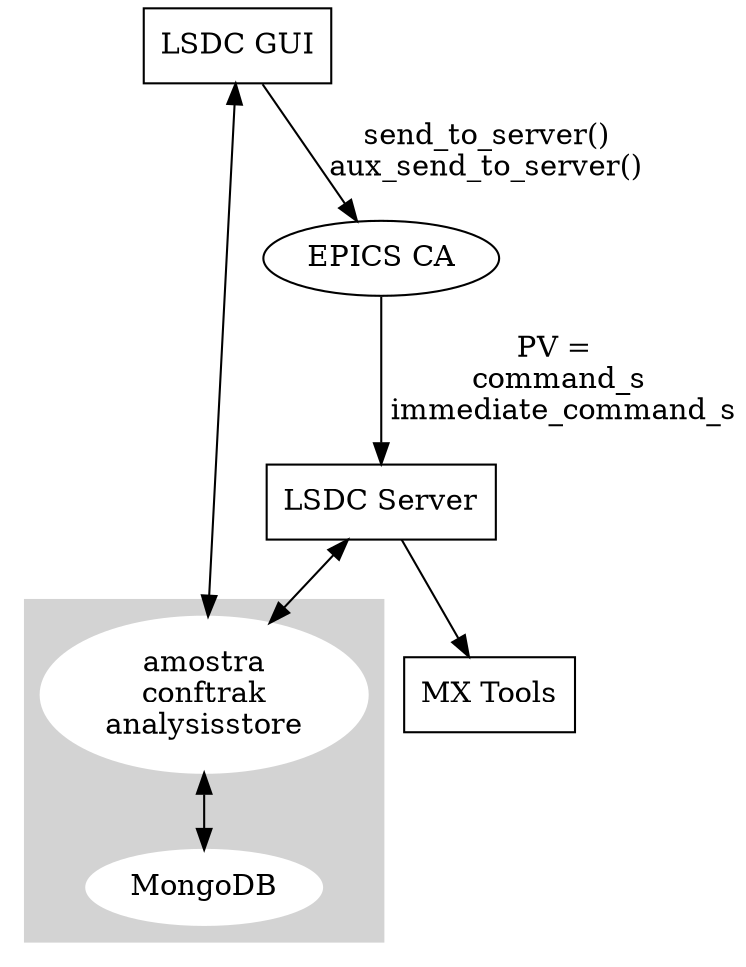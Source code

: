 digraph D {
    compound=true
    subgraph cluster_apis {
        node [style=filled,color=white];
        style=filled;
        color=lightgrey;
        servers -> mongo_db [dir=both];
    }

  lsdc_server [shape=box, label="LSDC Server"]
  lsdc_gui [shape=box, label="LSDC GUI"]
  epics_ca [label="EPICS CA"]
  servers [label="amostra\nconftrak\nanalysisstore"]
  mongo_db [label="MongoDB"]
  mx_tools [shape=box, label="MX Tools"]
  
  lsdc_gui -> epics_ca [color=black, label="send_to_server()\naux_send_to_server()"]
  epics_ca-> lsdc_server [color=black, label="PV = \n command_s \n immediate_command_s"]
  lsdc_gui -> servers [dir=both]
  lsdc_server -> servers [dir=both]
  lsdc_server -> mx_tools
}